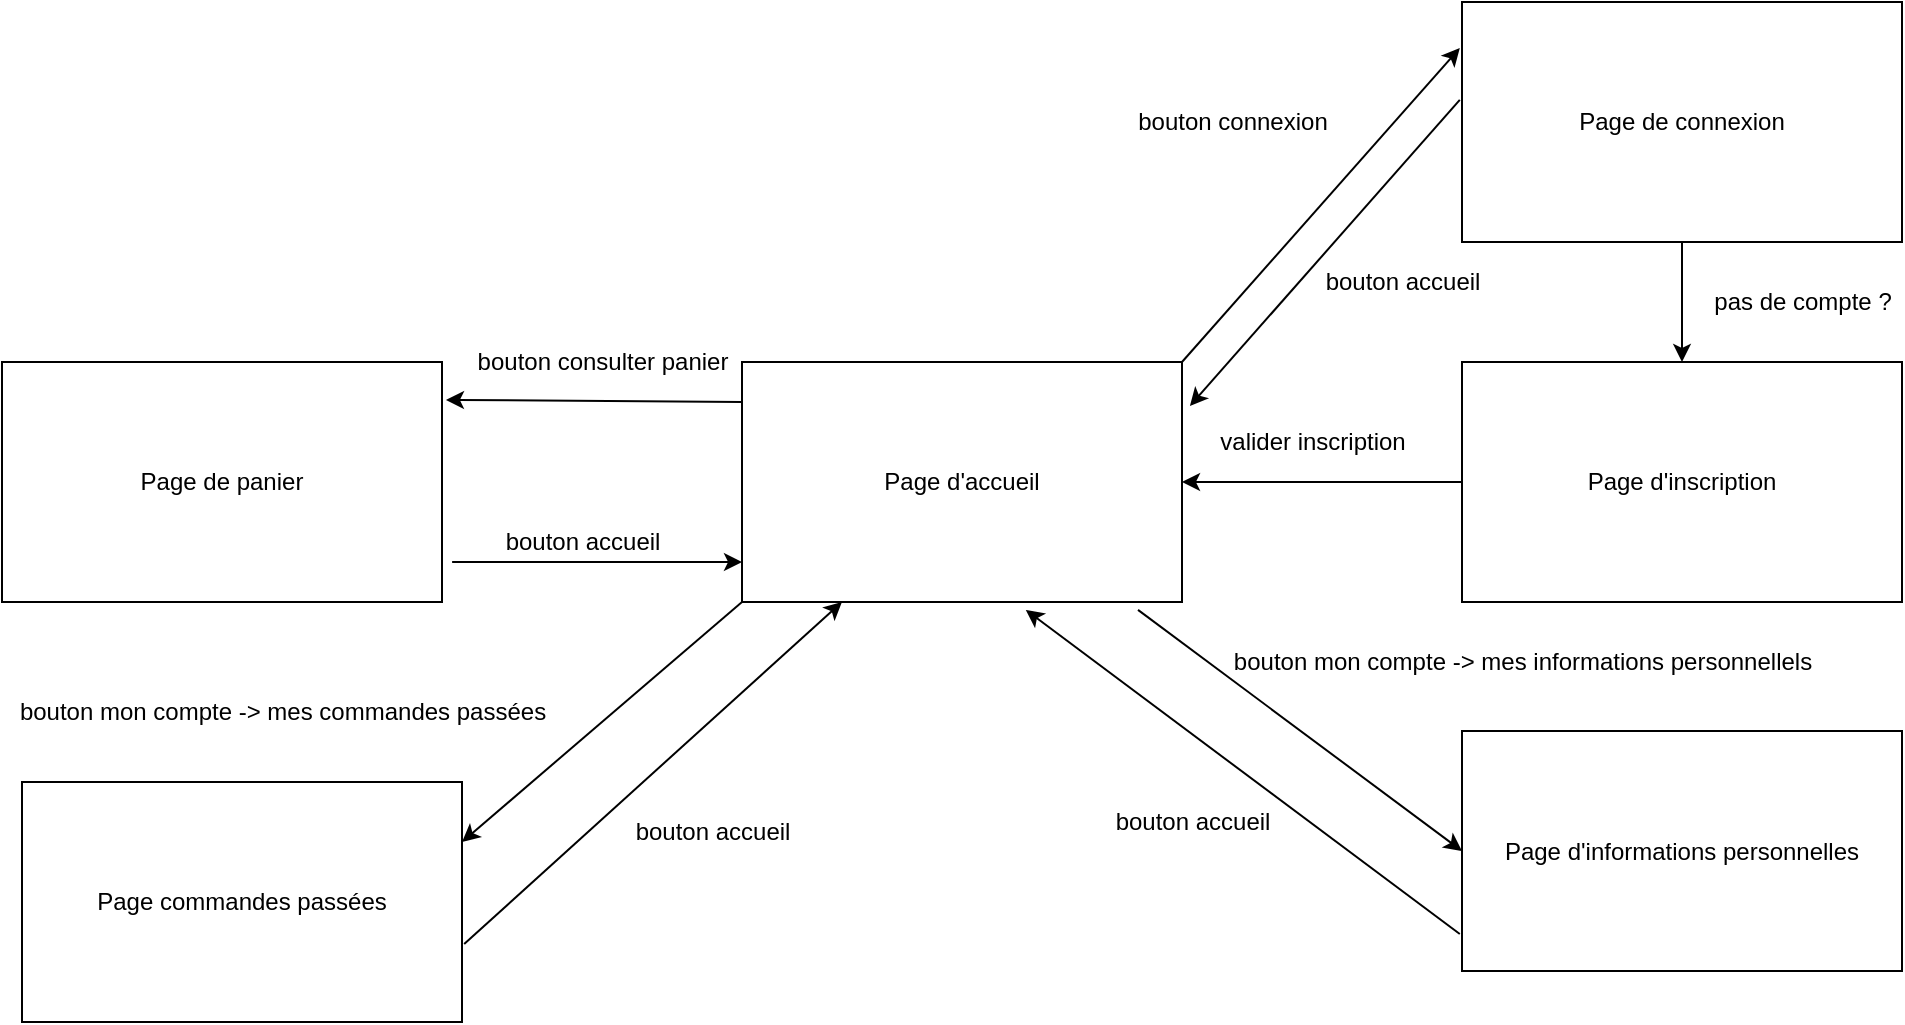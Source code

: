 <mxfile version="14.3.2" type="github">
  <diagram id="Uzcuf5bfrxnd1UL3X2eg" name="Page-1">
    <mxGraphModel dx="2249" dy="794" grid="1" gridSize="10" guides="1" tooltips="1" connect="1" arrows="1" fold="1" page="1" pageScale="1" pageWidth="827" pageHeight="1169" math="0" shadow="0">
      <root>
        <mxCell id="0" />
        <mxCell id="1" parent="0" />
        <mxCell id="n0iRyQ2IhnDKpfTvuRq2-1" value="Page d&#39;accueil" style="rounded=0;whiteSpace=wrap;html=1;" vertex="1" parent="1">
          <mxGeometry x="340" y="340" width="220" height="120" as="geometry" />
        </mxCell>
        <mxCell id="n0iRyQ2IhnDKpfTvuRq2-2" value="Page de connexion" style="rounded=0;whiteSpace=wrap;html=1;" vertex="1" parent="1">
          <mxGeometry x="700" y="160" width="220" height="120" as="geometry" />
        </mxCell>
        <mxCell id="n0iRyQ2IhnDKpfTvuRq2-3" value="Page d&#39;inscription" style="rounded=0;whiteSpace=wrap;html=1;" vertex="1" parent="1">
          <mxGeometry x="700" y="340" width="220" height="120" as="geometry" />
        </mxCell>
        <mxCell id="n0iRyQ2IhnDKpfTvuRq2-4" value="Page d&#39;informations personnelles" style="rounded=0;whiteSpace=wrap;html=1;" vertex="1" parent="1">
          <mxGeometry x="700" y="524.5" width="220" height="120" as="geometry" />
        </mxCell>
        <mxCell id="n0iRyQ2IhnDKpfTvuRq2-5" value="Page de panier" style="rounded=0;whiteSpace=wrap;html=1;" vertex="1" parent="1">
          <mxGeometry x="-30" y="340" width="220" height="120" as="geometry" />
        </mxCell>
        <mxCell id="n0iRyQ2IhnDKpfTvuRq2-6" value="" style="endArrow=classic;html=1;entryX=1.009;entryY=0.158;entryDx=0;entryDy=0;entryPerimeter=0;" edge="1" parent="1" target="n0iRyQ2IhnDKpfTvuRq2-5">
          <mxGeometry width="50" height="50" relative="1" as="geometry">
            <mxPoint x="340" y="360" as="sourcePoint" />
            <mxPoint x="240" y="360" as="targetPoint" />
          </mxGeometry>
        </mxCell>
        <mxCell id="n0iRyQ2IhnDKpfTvuRq2-7" value="bouton consulter panier" style="text;html=1;align=center;verticalAlign=middle;resizable=0;points=[];autosize=1;" vertex="1" parent="1">
          <mxGeometry x="200" y="330" width="140" height="20" as="geometry" />
        </mxCell>
        <mxCell id="n0iRyQ2IhnDKpfTvuRq2-8" value="" style="endArrow=classic;html=1;exitX=1.023;exitY=0.833;exitDx=0;exitDy=0;exitPerimeter=0;" edge="1" parent="1" source="n0iRyQ2IhnDKpfTvuRq2-5">
          <mxGeometry width="50" height="50" relative="1" as="geometry">
            <mxPoint x="290" y="490" as="sourcePoint" />
            <mxPoint x="340" y="440" as="targetPoint" />
          </mxGeometry>
        </mxCell>
        <mxCell id="n0iRyQ2IhnDKpfTvuRq2-9" value="bouton accueil" style="text;html=1;align=center;verticalAlign=middle;resizable=0;points=[];autosize=1;" vertex="1" parent="1">
          <mxGeometry x="215" y="420" width="90" height="20" as="geometry" />
        </mxCell>
        <mxCell id="n0iRyQ2IhnDKpfTvuRq2-10" value="" style="endArrow=classic;html=1;entryX=1.018;entryY=0.183;entryDx=0;entryDy=0;entryPerimeter=0;exitX=-0.005;exitY=0.408;exitDx=0;exitDy=0;exitPerimeter=0;" edge="1" parent="1" source="n0iRyQ2IhnDKpfTvuRq2-2" target="n0iRyQ2IhnDKpfTvuRq2-1">
          <mxGeometry width="50" height="50" relative="1" as="geometry">
            <mxPoint x="700" y="230" as="sourcePoint" />
            <mxPoint x="640" y="320" as="targetPoint" />
          </mxGeometry>
        </mxCell>
        <mxCell id="n0iRyQ2IhnDKpfTvuRq2-11" value="" style="endArrow=classic;html=1;entryX=1;entryY=0.5;entryDx=0;entryDy=0;exitX=0;exitY=0.5;exitDx=0;exitDy=0;" edge="1" parent="1" source="n0iRyQ2IhnDKpfTvuRq2-3" target="n0iRyQ2IhnDKpfTvuRq2-1">
          <mxGeometry width="50" height="50" relative="1" as="geometry">
            <mxPoint x="590" y="450" as="sourcePoint" />
            <mxPoint x="640" y="400" as="targetPoint" />
          </mxGeometry>
        </mxCell>
        <mxCell id="n0iRyQ2IhnDKpfTvuRq2-12" value="" style="endArrow=classic;html=1;entryX=0.5;entryY=0;entryDx=0;entryDy=0;" edge="1" parent="1" target="n0iRyQ2IhnDKpfTvuRq2-3">
          <mxGeometry width="50" height="50" relative="1" as="geometry">
            <mxPoint x="810" y="280" as="sourcePoint" />
            <mxPoint x="860" y="230" as="targetPoint" />
          </mxGeometry>
        </mxCell>
        <mxCell id="n0iRyQ2IhnDKpfTvuRq2-13" value="" style="endArrow=classic;html=1;entryX=-0.005;entryY=0.192;entryDx=0;entryDy=0;entryPerimeter=0;" edge="1" parent="1" target="n0iRyQ2IhnDKpfTvuRq2-2">
          <mxGeometry width="50" height="50" relative="1" as="geometry">
            <mxPoint x="560" y="340" as="sourcePoint" />
            <mxPoint x="690" y="180" as="targetPoint" />
          </mxGeometry>
        </mxCell>
        <mxCell id="n0iRyQ2IhnDKpfTvuRq2-14" value="bouton connexion" style="text;html=1;align=center;verticalAlign=middle;resizable=0;points=[];autosize=1;" vertex="1" parent="1">
          <mxGeometry x="530" y="210" width="110" height="20" as="geometry" />
        </mxCell>
        <mxCell id="n0iRyQ2IhnDKpfTvuRq2-15" value="pas de compte ?" style="text;html=1;align=center;verticalAlign=middle;resizable=0;points=[];autosize=1;" vertex="1" parent="1">
          <mxGeometry x="820" y="300" width="100" height="20" as="geometry" />
        </mxCell>
        <mxCell id="n0iRyQ2IhnDKpfTvuRq2-16" value="valider inscription" style="text;html=1;align=center;verticalAlign=middle;resizable=0;points=[];autosize=1;" vertex="1" parent="1">
          <mxGeometry x="570" y="370" width="110" height="20" as="geometry" />
        </mxCell>
        <mxCell id="n0iRyQ2IhnDKpfTvuRq2-17" value="bouton accueil" style="text;html=1;align=center;verticalAlign=middle;resizable=0;points=[];autosize=1;" vertex="1" parent="1">
          <mxGeometry x="625" y="290" width="90" height="20" as="geometry" />
        </mxCell>
        <mxCell id="n0iRyQ2IhnDKpfTvuRq2-18" value="" style="endArrow=classic;html=1;exitX=-0.005;exitY=0.846;exitDx=0;exitDy=0;exitPerimeter=0;entryX=0.645;entryY=1.033;entryDx=0;entryDy=0;entryPerimeter=0;" edge="1" parent="1" source="n0iRyQ2IhnDKpfTvuRq2-4" target="n0iRyQ2IhnDKpfTvuRq2-1">
          <mxGeometry width="50" height="50" relative="1" as="geometry">
            <mxPoint x="640" y="585" as="sourcePoint" />
            <mxPoint x="490" y="475" as="targetPoint" />
          </mxGeometry>
        </mxCell>
        <mxCell id="n0iRyQ2IhnDKpfTvuRq2-19" value="bouton accueil" style="text;html=1;align=center;verticalAlign=middle;resizable=0;points=[];autosize=1;" vertex="1" parent="1">
          <mxGeometry x="520" y="560" width="90" height="20" as="geometry" />
        </mxCell>
        <mxCell id="n0iRyQ2IhnDKpfTvuRq2-20" value="" style="endArrow=classic;html=1;entryX=0;entryY=0.5;entryDx=0;entryDy=0;exitX=0.9;exitY=1.033;exitDx=0;exitDy=0;exitPerimeter=0;" edge="1" parent="1" source="n0iRyQ2IhnDKpfTvuRq2-1" target="n0iRyQ2IhnDKpfTvuRq2-4">
          <mxGeometry width="50" height="50" relative="1" as="geometry">
            <mxPoint x="530" y="480" as="sourcePoint" />
            <mxPoint x="580" y="430" as="targetPoint" />
          </mxGeometry>
        </mxCell>
        <mxCell id="n0iRyQ2IhnDKpfTvuRq2-21" value="bouton mon compte -&amp;gt; mes informations personnellels" style="text;html=1;align=center;verticalAlign=middle;resizable=0;points=[];autosize=1;" vertex="1" parent="1">
          <mxGeometry x="580" y="480" width="300" height="20" as="geometry" />
        </mxCell>
        <mxCell id="n0iRyQ2IhnDKpfTvuRq2-22" value="Page commandes passées" style="rounded=0;whiteSpace=wrap;html=1;" vertex="1" parent="1">
          <mxGeometry x="-20" y="550" width="220" height="120" as="geometry" />
        </mxCell>
        <mxCell id="n0iRyQ2IhnDKpfTvuRq2-23" value="" style="endArrow=classic;html=1;" edge="1" parent="1">
          <mxGeometry width="50" height="50" relative="1" as="geometry">
            <mxPoint x="340" y="460" as="sourcePoint" />
            <mxPoint x="200" y="580" as="targetPoint" />
          </mxGeometry>
        </mxCell>
        <mxCell id="n0iRyQ2IhnDKpfTvuRq2-24" value="bouton mon compte -&amp;gt; mes commandes passées" style="text;html=1;align=center;verticalAlign=middle;resizable=0;points=[];autosize=1;" vertex="1" parent="1">
          <mxGeometry x="-30" y="504.5" width="280" height="20" as="geometry" />
        </mxCell>
        <mxCell id="n0iRyQ2IhnDKpfTvuRq2-25" value="" style="endArrow=classic;html=1;exitX=1.005;exitY=0.675;exitDx=0;exitDy=0;exitPerimeter=0;" edge="1" parent="1" source="n0iRyQ2IhnDKpfTvuRq2-22">
          <mxGeometry width="50" height="50" relative="1" as="geometry">
            <mxPoint x="210" y="620" as="sourcePoint" />
            <mxPoint x="390" y="460" as="targetPoint" />
          </mxGeometry>
        </mxCell>
        <mxCell id="n0iRyQ2IhnDKpfTvuRq2-26" value="bouton accueil" style="text;html=1;align=center;verticalAlign=middle;resizable=0;points=[];autosize=1;" vertex="1" parent="1">
          <mxGeometry x="280" y="565" width="90" height="20" as="geometry" />
        </mxCell>
      </root>
    </mxGraphModel>
  </diagram>
</mxfile>
